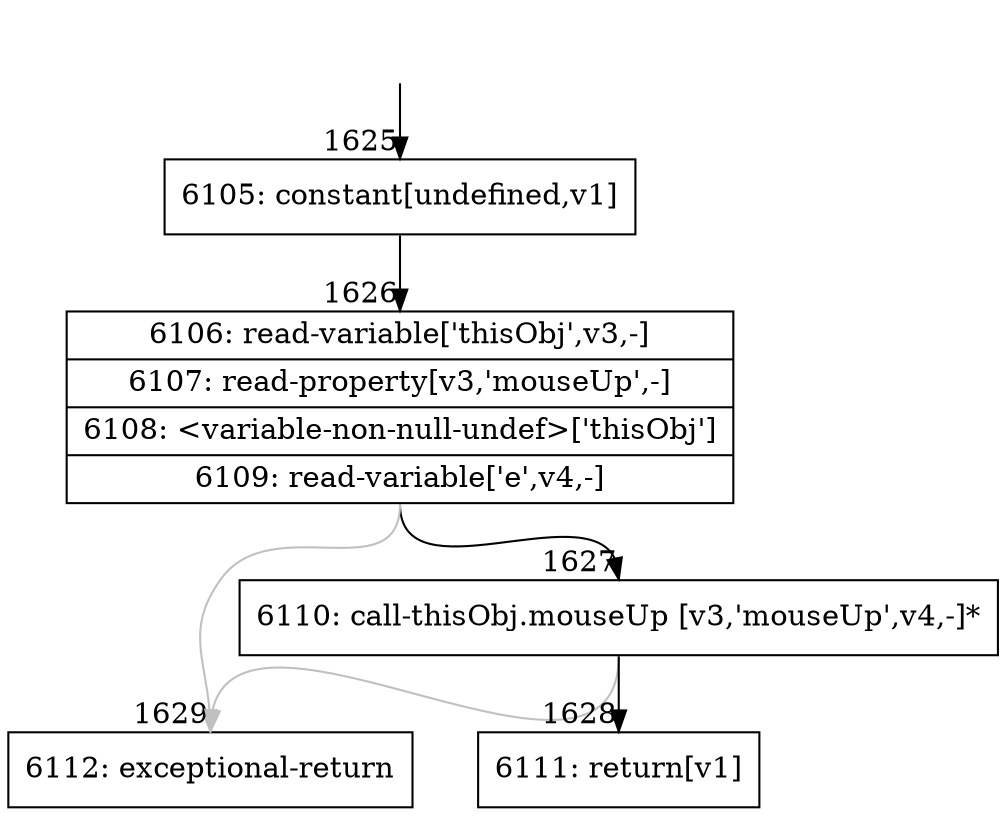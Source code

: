 digraph {
rankdir="TD"
BB_entry94[shape=none,label=""];
BB_entry94 -> BB1625 [tailport=s, headport=n, headlabel="    1625"]
BB1625 [shape=record label="{6105: constant[undefined,v1]}" ] 
BB1625 -> BB1626 [tailport=s, headport=n, headlabel="      1626"]
BB1626 [shape=record label="{6106: read-variable['thisObj',v3,-]|6107: read-property[v3,'mouseUp',-]|6108: \<variable-non-null-undef\>['thisObj']|6109: read-variable['e',v4,-]}" ] 
BB1626 -> BB1627 [tailport=s, headport=n, headlabel="      1627"]
BB1626 -> BB1629 [tailport=s, headport=n, color=gray, headlabel="      1629"]
BB1627 [shape=record label="{6110: call-thisObj.mouseUp [v3,'mouseUp',v4,-]*}" ] 
BB1627 -> BB1628 [tailport=s, headport=n, headlabel="      1628"]
BB1627 -> BB1629 [tailport=s, headport=n, color=gray]
BB1628 [shape=record label="{6111: return[v1]}" ] 
BB1629 [shape=record label="{6112: exceptional-return}" ] 
//#$~ 1194
}
